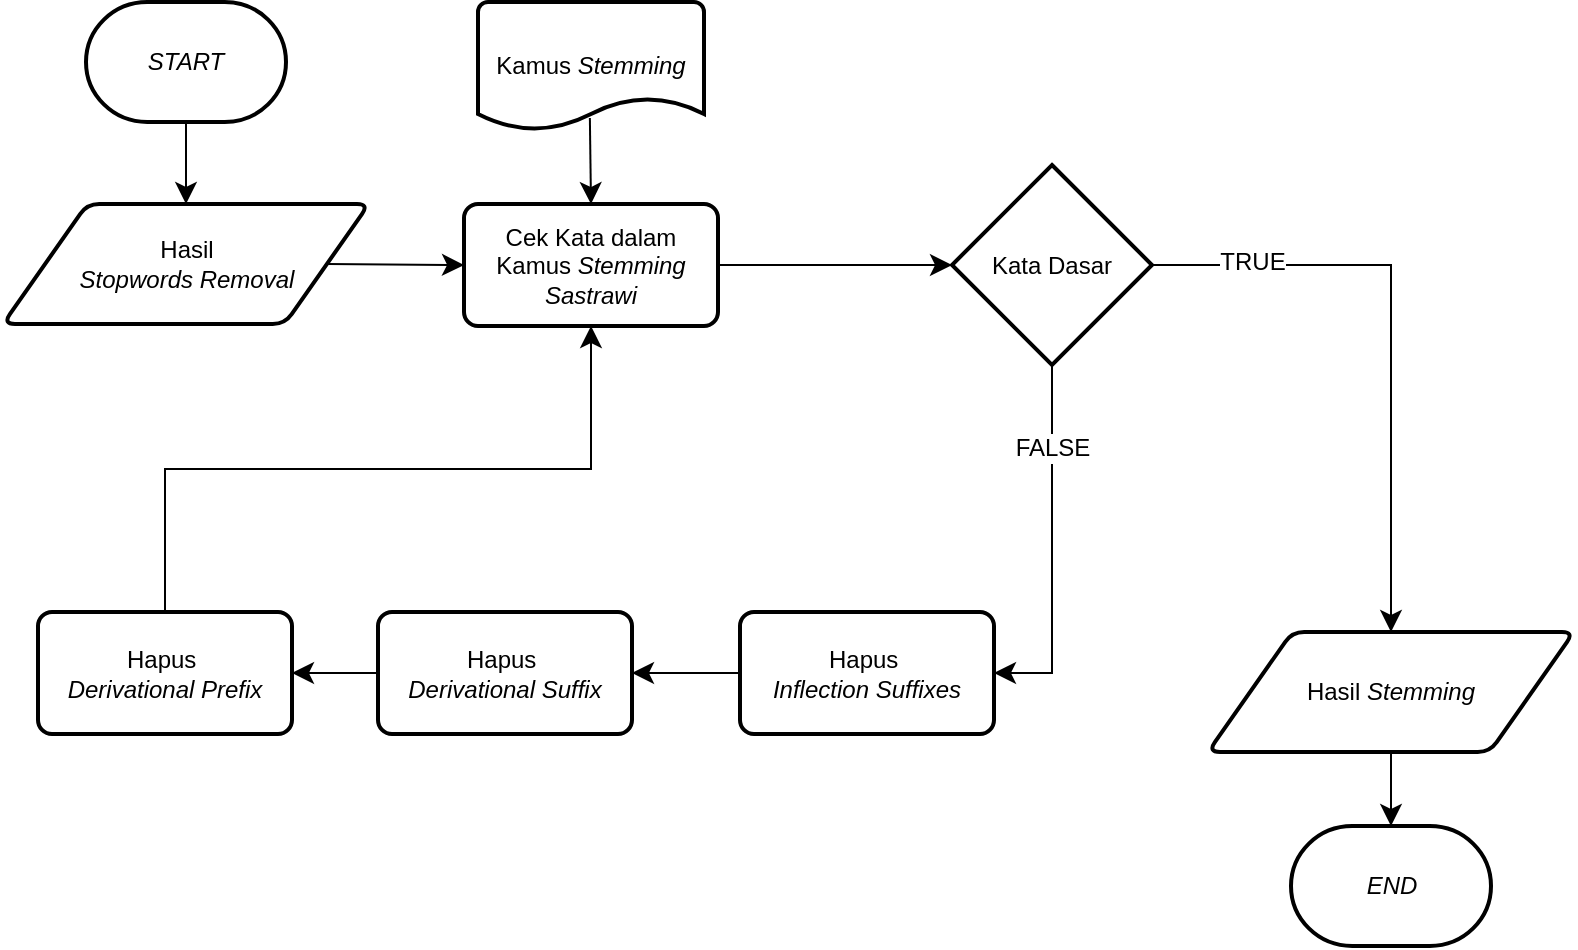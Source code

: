 <mxfile version="24.8.6">
  <diagram name="Page-1" id="iubWxSdhvP3VgB0HKdB2">
    <mxGraphModel dx="1112" dy="1130" grid="0" gridSize="10" guides="1" tooltips="1" connect="1" arrows="1" fold="1" page="0" pageScale="1" pageWidth="850" pageHeight="1100" math="0" shadow="0">
      <root>
        <mxCell id="0" />
        <mxCell id="1" parent="0" />
        <mxCell id="LLiaCHsGHweiII_G6fDe-5" style="edgeStyle=none;curved=1;rounded=0;orthogonalLoop=1;jettySize=auto;html=1;exitX=0.5;exitY=1;exitDx=0;exitDy=0;exitPerimeter=0;entryX=0.5;entryY=0;entryDx=0;entryDy=0;fontSize=12;startSize=8;endSize=8;" edge="1" parent="1" source="LLiaCHsGHweiII_G6fDe-1" target="LLiaCHsGHweiII_G6fDe-3">
          <mxGeometry relative="1" as="geometry" />
        </mxCell>
        <mxCell id="LLiaCHsGHweiII_G6fDe-1" value="&lt;i&gt;START&lt;/i&gt;" style="strokeWidth=2;html=1;shape=mxgraph.flowchart.terminator;whiteSpace=wrap;" vertex="1" parent="1">
          <mxGeometry x="-100" y="-77" width="100" height="60" as="geometry" />
        </mxCell>
        <mxCell id="LLiaCHsGHweiII_G6fDe-2" value="&lt;i&gt;END&lt;/i&gt;" style="strokeWidth=2;html=1;shape=mxgraph.flowchart.terminator;whiteSpace=wrap;" vertex="1" parent="1">
          <mxGeometry x="502.5" y="335" width="100" height="60" as="geometry" />
        </mxCell>
        <mxCell id="LLiaCHsGHweiII_G6fDe-6" style="edgeStyle=none;curved=1;rounded=0;orthogonalLoop=1;jettySize=auto;html=1;exitX=1;exitY=0.5;exitDx=0;exitDy=0;entryX=0;entryY=0.5;entryDx=0;entryDy=0;fontSize=12;startSize=8;endSize=8;" edge="1" parent="1" source="LLiaCHsGHweiII_G6fDe-3" target="LLiaCHsGHweiII_G6fDe-4">
          <mxGeometry relative="1" as="geometry" />
        </mxCell>
        <mxCell id="LLiaCHsGHweiII_G6fDe-3" value="Hasil&lt;div&gt;&lt;i&gt;Stopwords Removal&lt;/i&gt;&lt;/div&gt;" style="shape=parallelogram;html=1;strokeWidth=2;perimeter=parallelogramPerimeter;whiteSpace=wrap;rounded=1;arcSize=12;size=0.23;" vertex="1" parent="1">
          <mxGeometry x="-141.5" y="24" width="183" height="60" as="geometry" />
        </mxCell>
        <mxCell id="LLiaCHsGHweiII_G6fDe-4" value="Cek Kata dalam&lt;div&gt;Kamus &lt;i&gt;Stemming&lt;/i&gt;&lt;/div&gt;&lt;div&gt;&lt;i&gt;Sastrawi&lt;/i&gt;&lt;/div&gt;" style="rounded=1;whiteSpace=wrap;html=1;absoluteArcSize=1;arcSize=14;strokeWidth=2;" vertex="1" parent="1">
          <mxGeometry x="89" y="24" width="127" height="61" as="geometry" />
        </mxCell>
        <mxCell id="LLiaCHsGHweiII_G6fDe-7" value="Hasil &lt;i&gt;Stemming&lt;/i&gt;" style="shape=parallelogram;html=1;strokeWidth=2;perimeter=parallelogramPerimeter;whiteSpace=wrap;rounded=1;arcSize=12;size=0.23;" vertex="1" parent="1">
          <mxGeometry x="461" y="238" width="183" height="60" as="geometry" />
        </mxCell>
        <mxCell id="LLiaCHsGHweiII_G6fDe-12" style="edgeStyle=orthogonalEdgeStyle;rounded=0;orthogonalLoop=1;jettySize=auto;html=1;exitX=1;exitY=0.5;exitDx=0;exitDy=0;exitPerimeter=0;entryX=0.5;entryY=0;entryDx=0;entryDy=0;fontSize=12;startSize=8;endSize=8;" edge="1" parent="1" source="LLiaCHsGHweiII_G6fDe-8" target="LLiaCHsGHweiII_G6fDe-7">
          <mxGeometry relative="1" as="geometry" />
        </mxCell>
        <mxCell id="LLiaCHsGHweiII_G6fDe-14" value="TRUE" style="edgeLabel;html=1;align=center;verticalAlign=middle;resizable=0;points=[];fontSize=12;" vertex="1" connectable="0" parent="LLiaCHsGHweiII_G6fDe-12">
          <mxGeometry x="-0.677" y="2" relative="1" as="geometry">
            <mxPoint x="1" as="offset" />
          </mxGeometry>
        </mxCell>
        <mxCell id="LLiaCHsGHweiII_G6fDe-16" style="edgeStyle=orthogonalEdgeStyle;rounded=0;orthogonalLoop=1;jettySize=auto;html=1;exitX=0.5;exitY=1;exitDx=0;exitDy=0;exitPerimeter=0;entryX=1;entryY=0.5;entryDx=0;entryDy=0;fontSize=12;startSize=8;endSize=8;" edge="1" parent="1" source="LLiaCHsGHweiII_G6fDe-8" target="LLiaCHsGHweiII_G6fDe-15">
          <mxGeometry relative="1" as="geometry" />
        </mxCell>
        <mxCell id="LLiaCHsGHweiII_G6fDe-21" value="FALSE" style="edgeLabel;html=1;align=center;verticalAlign=middle;resizable=0;points=[];fontSize=12;" vertex="1" connectable="0" parent="LLiaCHsGHweiII_G6fDe-16">
          <mxGeometry x="-0.557" relative="1" as="geometry">
            <mxPoint y="1" as="offset" />
          </mxGeometry>
        </mxCell>
        <mxCell id="LLiaCHsGHweiII_G6fDe-8" value="Kata Dasar" style="strokeWidth=2;html=1;shape=mxgraph.flowchart.decision;whiteSpace=wrap;" vertex="1" parent="1">
          <mxGeometry x="333" y="4.5" width="100" height="100" as="geometry" />
        </mxCell>
        <mxCell id="LLiaCHsGHweiII_G6fDe-9" style="edgeStyle=none;curved=1;rounded=0;orthogonalLoop=1;jettySize=auto;html=1;exitX=1;exitY=0.5;exitDx=0;exitDy=0;entryX=0;entryY=0.5;entryDx=0;entryDy=0;entryPerimeter=0;fontSize=12;startSize=8;endSize=8;" edge="1" parent="1" source="LLiaCHsGHweiII_G6fDe-4" target="LLiaCHsGHweiII_G6fDe-8">
          <mxGeometry relative="1" as="geometry" />
        </mxCell>
        <mxCell id="LLiaCHsGHweiII_G6fDe-10" value="Kamus &lt;i&gt;Stemming&lt;/i&gt;" style="strokeWidth=2;html=1;shape=mxgraph.flowchart.document2;whiteSpace=wrap;size=0.25;" vertex="1" parent="1">
          <mxGeometry x="96" y="-77" width="113" height="64" as="geometry" />
        </mxCell>
        <mxCell id="LLiaCHsGHweiII_G6fDe-11" value="" style="endArrow=classic;html=1;rounded=0;fontSize=12;startSize=8;endSize=8;curved=1;entryX=0.5;entryY=0;entryDx=0;entryDy=0;exitX=0.495;exitY=0.907;exitDx=0;exitDy=0;exitPerimeter=0;" edge="1" parent="1" source="LLiaCHsGHweiII_G6fDe-10" target="LLiaCHsGHweiII_G6fDe-4">
          <mxGeometry width="50" height="50" relative="1" as="geometry">
            <mxPoint x="150" y="178" as="sourcePoint" />
            <mxPoint x="200" y="128" as="targetPoint" />
          </mxGeometry>
        </mxCell>
        <mxCell id="LLiaCHsGHweiII_G6fDe-13" style="edgeStyle=none;curved=1;rounded=0;orthogonalLoop=1;jettySize=auto;html=1;exitX=0.5;exitY=1;exitDx=0;exitDy=0;entryX=0.5;entryY=0;entryDx=0;entryDy=0;entryPerimeter=0;fontSize=12;startSize=8;endSize=8;" edge="1" parent="1" source="LLiaCHsGHweiII_G6fDe-7" target="LLiaCHsGHweiII_G6fDe-2">
          <mxGeometry relative="1" as="geometry" />
        </mxCell>
        <mxCell id="LLiaCHsGHweiII_G6fDe-18" style="edgeStyle=none;curved=1;rounded=0;orthogonalLoop=1;jettySize=auto;html=1;exitX=0;exitY=0.5;exitDx=0;exitDy=0;entryX=1;entryY=0.5;entryDx=0;entryDy=0;fontSize=12;startSize=8;endSize=8;" edge="1" parent="1" source="LLiaCHsGHweiII_G6fDe-15" target="LLiaCHsGHweiII_G6fDe-17">
          <mxGeometry relative="1" as="geometry" />
        </mxCell>
        <mxCell id="LLiaCHsGHweiII_G6fDe-15" value="Hapus&amp;nbsp;&lt;div&gt;&lt;i&gt;Inflection Suffixes&lt;/i&gt;&lt;/div&gt;" style="rounded=1;whiteSpace=wrap;html=1;absoluteArcSize=1;arcSize=14;strokeWidth=2;" vertex="1" parent="1">
          <mxGeometry x="227" y="228" width="127" height="61" as="geometry" />
        </mxCell>
        <mxCell id="LLiaCHsGHweiII_G6fDe-20" style="edgeStyle=none;curved=1;rounded=0;orthogonalLoop=1;jettySize=auto;html=1;exitX=0;exitY=0.5;exitDx=0;exitDy=0;entryX=1;entryY=0.5;entryDx=0;entryDy=0;fontSize=12;startSize=8;endSize=8;" edge="1" parent="1" source="LLiaCHsGHweiII_G6fDe-17" target="LLiaCHsGHweiII_G6fDe-19">
          <mxGeometry relative="1" as="geometry" />
        </mxCell>
        <mxCell id="LLiaCHsGHweiII_G6fDe-17" value="Hapus&amp;nbsp;&lt;div&gt;&lt;i&gt;Derivational Suffix&lt;/i&gt;&lt;/div&gt;" style="rounded=1;whiteSpace=wrap;html=1;absoluteArcSize=1;arcSize=14;strokeWidth=2;" vertex="1" parent="1">
          <mxGeometry x="46" y="228" width="127" height="61" as="geometry" />
        </mxCell>
        <mxCell id="LLiaCHsGHweiII_G6fDe-22" style="edgeStyle=orthogonalEdgeStyle;rounded=0;orthogonalLoop=1;jettySize=auto;html=1;exitX=0.5;exitY=0;exitDx=0;exitDy=0;entryX=0.5;entryY=1;entryDx=0;entryDy=0;fontSize=12;startSize=8;endSize=8;" edge="1" parent="1" source="LLiaCHsGHweiII_G6fDe-19" target="LLiaCHsGHweiII_G6fDe-4">
          <mxGeometry relative="1" as="geometry" />
        </mxCell>
        <mxCell id="LLiaCHsGHweiII_G6fDe-19" value="Hapus&amp;nbsp;&lt;div&gt;&lt;i&gt;Derivational Prefix&lt;/i&gt;&lt;/div&gt;" style="rounded=1;whiteSpace=wrap;html=1;absoluteArcSize=1;arcSize=14;strokeWidth=2;" vertex="1" parent="1">
          <mxGeometry x="-124" y="228" width="127" height="61" as="geometry" />
        </mxCell>
      </root>
    </mxGraphModel>
  </diagram>
</mxfile>
